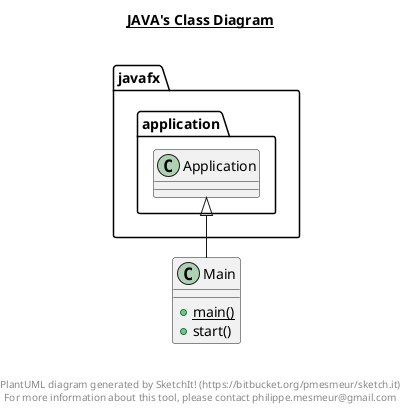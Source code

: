 @startuml

title __JAVA's Class Diagram__\n


    class Main {
        {static} + main()
        + start()
    }
  

  Main -up-|> javafx.application.Application


right footer


PlantUML diagram generated by SketchIt! (https://bitbucket.org/pmesmeur/sketch.it)
For more information about this tool, please contact philippe.mesmeur@gmail.com
endfooter

@enduml
